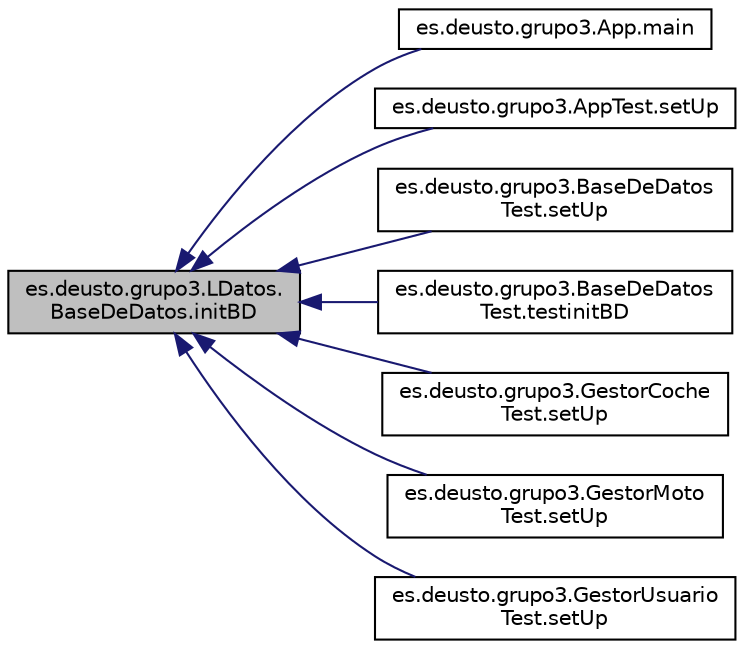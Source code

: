 digraph "es.deusto.grupo3.LDatos.BaseDeDatos.initBD"
{
  edge [fontname="Helvetica",fontsize="10",labelfontname="Helvetica",labelfontsize="10"];
  node [fontname="Helvetica",fontsize="10",shape=record];
  rankdir="LR";
  Node104 [label="es.deusto.grupo3.LDatos.\lBaseDeDatos.initBD",height=0.2,width=0.4,color="black", fillcolor="grey75", style="filled", fontcolor="black"];
  Node104 -> Node105 [dir="back",color="midnightblue",fontsize="10",style="solid",fontname="Helvetica"];
  Node105 [label="es.deusto.grupo3.App.main",height=0.2,width=0.4,color="black", fillcolor="white", style="filled",URL="$classes_1_1deusto_1_1grupo3_1_1_app.html#adbec42c3421cfb42d453919d6405c261"];
  Node104 -> Node106 [dir="back",color="midnightblue",fontsize="10",style="solid",fontname="Helvetica"];
  Node106 [label="es.deusto.grupo3.AppTest.setUp",height=0.2,width=0.4,color="black", fillcolor="white", style="filled",URL="$classes_1_1deusto_1_1grupo3_1_1_app_test.html#a1a4bcc5083ffb6cb8d1ded05f8f2cb19"];
  Node104 -> Node107 [dir="back",color="midnightblue",fontsize="10",style="solid",fontname="Helvetica"];
  Node107 [label="es.deusto.grupo3.BaseDeDatos\lTest.setUp",height=0.2,width=0.4,color="black", fillcolor="white", style="filled",URL="$classes_1_1deusto_1_1grupo3_1_1_base_de_datos_test.html#a90c040aa510f22450b492619ce7ced20"];
  Node104 -> Node108 [dir="back",color="midnightblue",fontsize="10",style="solid",fontname="Helvetica"];
  Node108 [label="es.deusto.grupo3.BaseDeDatos\lTest.testinitBD",height=0.2,width=0.4,color="black", fillcolor="white", style="filled",URL="$classes_1_1deusto_1_1grupo3_1_1_base_de_datos_test.html#a01a3a58cdb7c71b584e1a65aa5c740f5"];
  Node104 -> Node109 [dir="back",color="midnightblue",fontsize="10",style="solid",fontname="Helvetica"];
  Node109 [label="es.deusto.grupo3.GestorCoche\lTest.setUp",height=0.2,width=0.4,color="black", fillcolor="white", style="filled",URL="$classes_1_1deusto_1_1grupo3_1_1_gestor_coche_test.html#a29b37e3d876147fd4ef5a5c2a1255e5a"];
  Node104 -> Node110 [dir="back",color="midnightblue",fontsize="10",style="solid",fontname="Helvetica"];
  Node110 [label="es.deusto.grupo3.GestorMoto\lTest.setUp",height=0.2,width=0.4,color="black", fillcolor="white", style="filled",URL="$classes_1_1deusto_1_1grupo3_1_1_gestor_moto_test.html#ab420a5c8a840341f455c667dad36febe"];
  Node104 -> Node111 [dir="back",color="midnightblue",fontsize="10",style="solid",fontname="Helvetica"];
  Node111 [label="es.deusto.grupo3.GestorUsuario\lTest.setUp",height=0.2,width=0.4,color="black", fillcolor="white", style="filled",URL="$classes_1_1deusto_1_1grupo3_1_1_gestor_usuario_test.html#a437f544d1c324d9203cb4e4f924470a5"];
}
